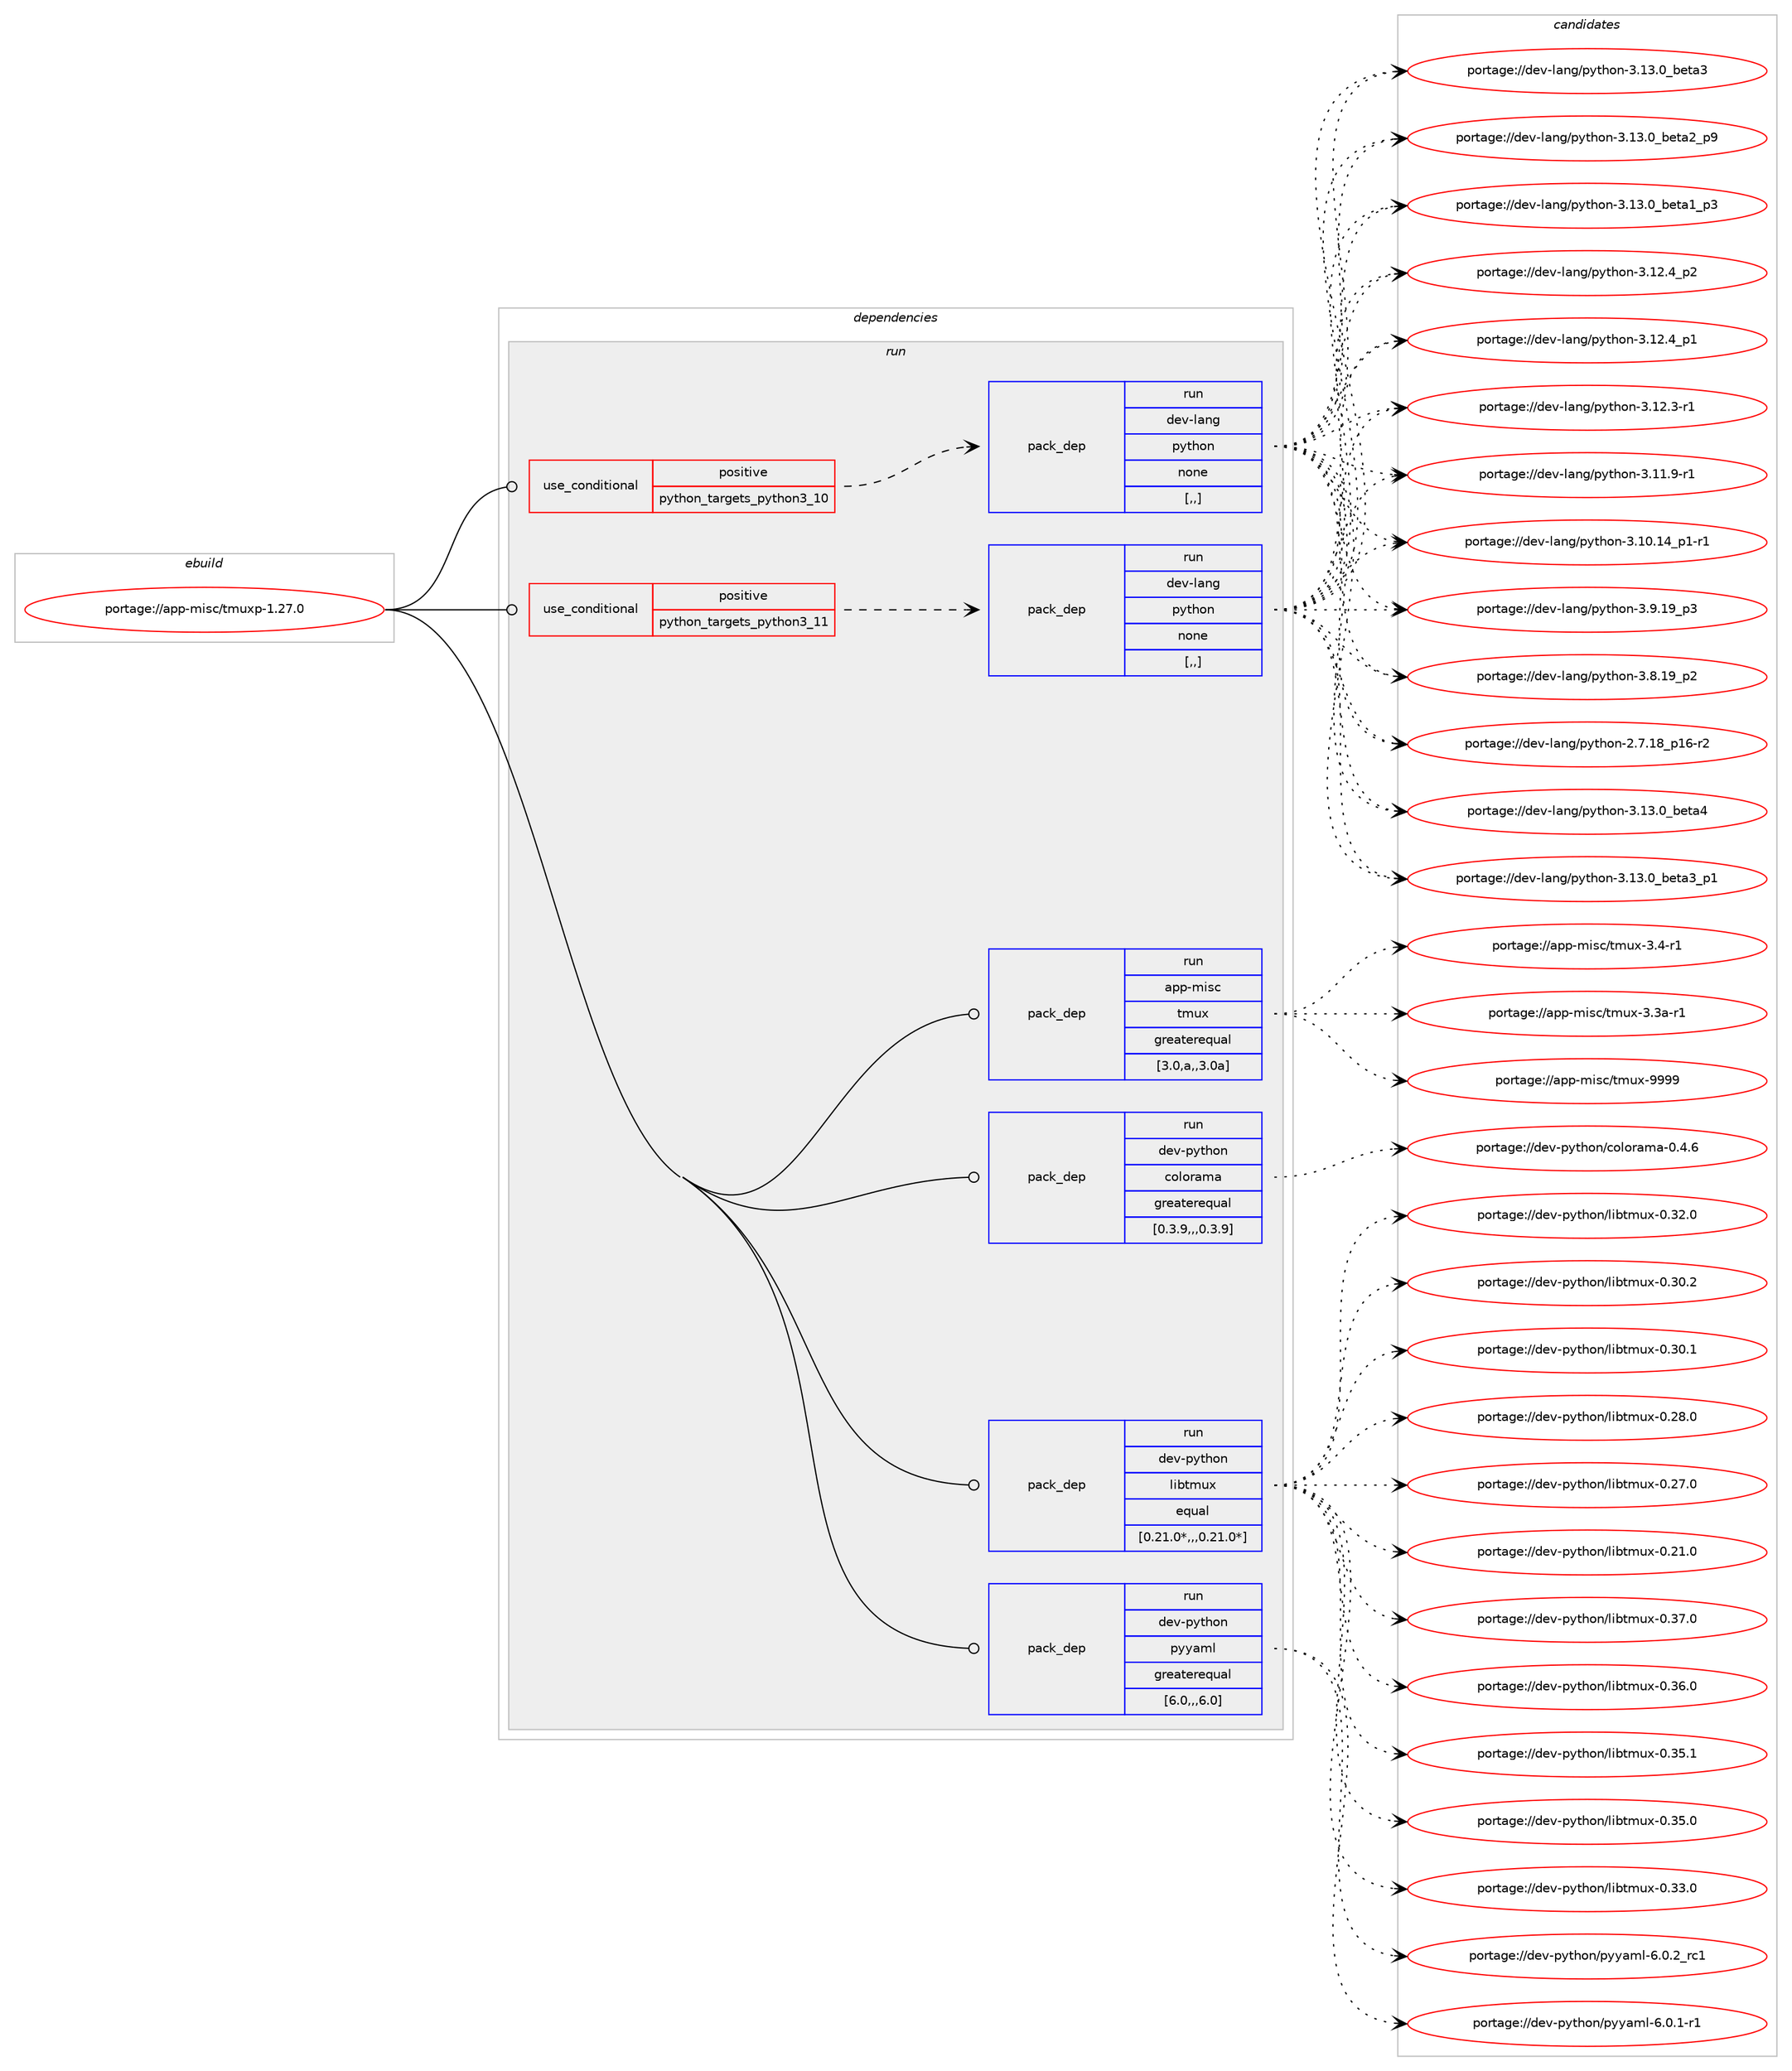 digraph prolog {

# *************
# Graph options
# *************

newrank=true;
concentrate=true;
compound=true;
graph [rankdir=LR,fontname=Helvetica,fontsize=10,ranksep=1.5];#, ranksep=2.5, nodesep=0.2];
edge  [arrowhead=vee];
node  [fontname=Helvetica,fontsize=10];

# **********
# The ebuild
# **********

subgraph cluster_leftcol {
color=gray;
label=<<i>ebuild</i>>;
id [label="portage://app-misc/tmuxp-1.27.0", color=red, width=4, href="../app-misc/tmuxp-1.27.0.svg"];
}

# ****************
# The dependencies
# ****************

subgraph cluster_midcol {
color=gray;
label=<<i>dependencies</i>>;
subgraph cluster_compile {
fillcolor="#eeeeee";
style=filled;
label=<<i>compile</i>>;
}
subgraph cluster_compileandrun {
fillcolor="#eeeeee";
style=filled;
label=<<i>compile and run</i>>;
}
subgraph cluster_run {
fillcolor="#eeeeee";
style=filled;
label=<<i>run</i>>;
subgraph cond12793 {
dependency44393 [label=<<TABLE BORDER="0" CELLBORDER="1" CELLSPACING="0" CELLPADDING="4"><TR><TD ROWSPAN="3" CELLPADDING="10">use_conditional</TD></TR><TR><TD>positive</TD></TR><TR><TD>python_targets_python3_10</TD></TR></TABLE>>, shape=none, color=red];
subgraph pack31199 {
dependency44394 [label=<<TABLE BORDER="0" CELLBORDER="1" CELLSPACING="0" CELLPADDING="4" WIDTH="220"><TR><TD ROWSPAN="6" CELLPADDING="30">pack_dep</TD></TR><TR><TD WIDTH="110">run</TD></TR><TR><TD>dev-lang</TD></TR><TR><TD>python</TD></TR><TR><TD>none</TD></TR><TR><TD>[,,]</TD></TR></TABLE>>, shape=none, color=blue];
}
dependency44393:e -> dependency44394:w [weight=20,style="dashed",arrowhead="vee"];
}
id:e -> dependency44393:w [weight=20,style="solid",arrowhead="odot"];
subgraph cond12794 {
dependency44395 [label=<<TABLE BORDER="0" CELLBORDER="1" CELLSPACING="0" CELLPADDING="4"><TR><TD ROWSPAN="3" CELLPADDING="10">use_conditional</TD></TR><TR><TD>positive</TD></TR><TR><TD>python_targets_python3_11</TD></TR></TABLE>>, shape=none, color=red];
subgraph pack31200 {
dependency44396 [label=<<TABLE BORDER="0" CELLBORDER="1" CELLSPACING="0" CELLPADDING="4" WIDTH="220"><TR><TD ROWSPAN="6" CELLPADDING="30">pack_dep</TD></TR><TR><TD WIDTH="110">run</TD></TR><TR><TD>dev-lang</TD></TR><TR><TD>python</TD></TR><TR><TD>none</TD></TR><TR><TD>[,,]</TD></TR></TABLE>>, shape=none, color=blue];
}
dependency44395:e -> dependency44396:w [weight=20,style="dashed",arrowhead="vee"];
}
id:e -> dependency44395:w [weight=20,style="solid",arrowhead="odot"];
subgraph pack31201 {
dependency44397 [label=<<TABLE BORDER="0" CELLBORDER="1" CELLSPACING="0" CELLPADDING="4" WIDTH="220"><TR><TD ROWSPAN="6" CELLPADDING="30">pack_dep</TD></TR><TR><TD WIDTH="110">run</TD></TR><TR><TD>app-misc</TD></TR><TR><TD>tmux</TD></TR><TR><TD>greaterequal</TD></TR><TR><TD>[3.0,a,,3.0a]</TD></TR></TABLE>>, shape=none, color=blue];
}
id:e -> dependency44397:w [weight=20,style="solid",arrowhead="odot"];
subgraph pack31202 {
dependency44398 [label=<<TABLE BORDER="0" CELLBORDER="1" CELLSPACING="0" CELLPADDING="4" WIDTH="220"><TR><TD ROWSPAN="6" CELLPADDING="30">pack_dep</TD></TR><TR><TD WIDTH="110">run</TD></TR><TR><TD>dev-python</TD></TR><TR><TD>colorama</TD></TR><TR><TD>greaterequal</TD></TR><TR><TD>[0.3.9,,,0.3.9]</TD></TR></TABLE>>, shape=none, color=blue];
}
id:e -> dependency44398:w [weight=20,style="solid",arrowhead="odot"];
subgraph pack31203 {
dependency44399 [label=<<TABLE BORDER="0" CELLBORDER="1" CELLSPACING="0" CELLPADDING="4" WIDTH="220"><TR><TD ROWSPAN="6" CELLPADDING="30">pack_dep</TD></TR><TR><TD WIDTH="110">run</TD></TR><TR><TD>dev-python</TD></TR><TR><TD>libtmux</TD></TR><TR><TD>equal</TD></TR><TR><TD>[0.21.0*,,,0.21.0*]</TD></TR></TABLE>>, shape=none, color=blue];
}
id:e -> dependency44399:w [weight=20,style="solid",arrowhead="odot"];
subgraph pack31204 {
dependency44400 [label=<<TABLE BORDER="0" CELLBORDER="1" CELLSPACING="0" CELLPADDING="4" WIDTH="220"><TR><TD ROWSPAN="6" CELLPADDING="30">pack_dep</TD></TR><TR><TD WIDTH="110">run</TD></TR><TR><TD>dev-python</TD></TR><TR><TD>pyyaml</TD></TR><TR><TD>greaterequal</TD></TR><TR><TD>[6.0,,,6.0]</TD></TR></TABLE>>, shape=none, color=blue];
}
id:e -> dependency44400:w [weight=20,style="solid",arrowhead="odot"];
}
}

# **************
# The candidates
# **************

subgraph cluster_choices {
rank=same;
color=gray;
label=<<i>candidates</i>>;

subgraph choice31199 {
color=black;
nodesep=1;
choice1001011184510897110103471121211161041111104551464951464895981011169752 [label="portage://dev-lang/python-3.13.0_beta4", color=red, width=4,href="../dev-lang/python-3.13.0_beta4.svg"];
choice10010111845108971101034711212111610411111045514649514648959810111697519511249 [label="portage://dev-lang/python-3.13.0_beta3_p1", color=red, width=4,href="../dev-lang/python-3.13.0_beta3_p1.svg"];
choice1001011184510897110103471121211161041111104551464951464895981011169751 [label="portage://dev-lang/python-3.13.0_beta3", color=red, width=4,href="../dev-lang/python-3.13.0_beta3.svg"];
choice10010111845108971101034711212111610411111045514649514648959810111697509511257 [label="portage://dev-lang/python-3.13.0_beta2_p9", color=red, width=4,href="../dev-lang/python-3.13.0_beta2_p9.svg"];
choice10010111845108971101034711212111610411111045514649514648959810111697499511251 [label="portage://dev-lang/python-3.13.0_beta1_p3", color=red, width=4,href="../dev-lang/python-3.13.0_beta1_p3.svg"];
choice100101118451089711010347112121116104111110455146495046529511250 [label="portage://dev-lang/python-3.12.4_p2", color=red, width=4,href="../dev-lang/python-3.12.4_p2.svg"];
choice100101118451089711010347112121116104111110455146495046529511249 [label="portage://dev-lang/python-3.12.4_p1", color=red, width=4,href="../dev-lang/python-3.12.4_p1.svg"];
choice100101118451089711010347112121116104111110455146495046514511449 [label="portage://dev-lang/python-3.12.3-r1", color=red, width=4,href="../dev-lang/python-3.12.3-r1.svg"];
choice100101118451089711010347112121116104111110455146494946574511449 [label="portage://dev-lang/python-3.11.9-r1", color=red, width=4,href="../dev-lang/python-3.11.9-r1.svg"];
choice100101118451089711010347112121116104111110455146494846495295112494511449 [label="portage://dev-lang/python-3.10.14_p1-r1", color=red, width=4,href="../dev-lang/python-3.10.14_p1-r1.svg"];
choice100101118451089711010347112121116104111110455146574649579511251 [label="portage://dev-lang/python-3.9.19_p3", color=red, width=4,href="../dev-lang/python-3.9.19_p3.svg"];
choice100101118451089711010347112121116104111110455146564649579511250 [label="portage://dev-lang/python-3.8.19_p2", color=red, width=4,href="../dev-lang/python-3.8.19_p2.svg"];
choice100101118451089711010347112121116104111110455046554649569511249544511450 [label="portage://dev-lang/python-2.7.18_p16-r2", color=red, width=4,href="../dev-lang/python-2.7.18_p16-r2.svg"];
dependency44394:e -> choice1001011184510897110103471121211161041111104551464951464895981011169752:w [style=dotted,weight="100"];
dependency44394:e -> choice10010111845108971101034711212111610411111045514649514648959810111697519511249:w [style=dotted,weight="100"];
dependency44394:e -> choice1001011184510897110103471121211161041111104551464951464895981011169751:w [style=dotted,weight="100"];
dependency44394:e -> choice10010111845108971101034711212111610411111045514649514648959810111697509511257:w [style=dotted,weight="100"];
dependency44394:e -> choice10010111845108971101034711212111610411111045514649514648959810111697499511251:w [style=dotted,weight="100"];
dependency44394:e -> choice100101118451089711010347112121116104111110455146495046529511250:w [style=dotted,weight="100"];
dependency44394:e -> choice100101118451089711010347112121116104111110455146495046529511249:w [style=dotted,weight="100"];
dependency44394:e -> choice100101118451089711010347112121116104111110455146495046514511449:w [style=dotted,weight="100"];
dependency44394:e -> choice100101118451089711010347112121116104111110455146494946574511449:w [style=dotted,weight="100"];
dependency44394:e -> choice100101118451089711010347112121116104111110455146494846495295112494511449:w [style=dotted,weight="100"];
dependency44394:e -> choice100101118451089711010347112121116104111110455146574649579511251:w [style=dotted,weight="100"];
dependency44394:e -> choice100101118451089711010347112121116104111110455146564649579511250:w [style=dotted,weight="100"];
dependency44394:e -> choice100101118451089711010347112121116104111110455046554649569511249544511450:w [style=dotted,weight="100"];
}
subgraph choice31200 {
color=black;
nodesep=1;
choice1001011184510897110103471121211161041111104551464951464895981011169752 [label="portage://dev-lang/python-3.13.0_beta4", color=red, width=4,href="../dev-lang/python-3.13.0_beta4.svg"];
choice10010111845108971101034711212111610411111045514649514648959810111697519511249 [label="portage://dev-lang/python-3.13.0_beta3_p1", color=red, width=4,href="../dev-lang/python-3.13.0_beta3_p1.svg"];
choice1001011184510897110103471121211161041111104551464951464895981011169751 [label="portage://dev-lang/python-3.13.0_beta3", color=red, width=4,href="../dev-lang/python-3.13.0_beta3.svg"];
choice10010111845108971101034711212111610411111045514649514648959810111697509511257 [label="portage://dev-lang/python-3.13.0_beta2_p9", color=red, width=4,href="../dev-lang/python-3.13.0_beta2_p9.svg"];
choice10010111845108971101034711212111610411111045514649514648959810111697499511251 [label="portage://dev-lang/python-3.13.0_beta1_p3", color=red, width=4,href="../dev-lang/python-3.13.0_beta1_p3.svg"];
choice100101118451089711010347112121116104111110455146495046529511250 [label="portage://dev-lang/python-3.12.4_p2", color=red, width=4,href="../dev-lang/python-3.12.4_p2.svg"];
choice100101118451089711010347112121116104111110455146495046529511249 [label="portage://dev-lang/python-3.12.4_p1", color=red, width=4,href="../dev-lang/python-3.12.4_p1.svg"];
choice100101118451089711010347112121116104111110455146495046514511449 [label="portage://dev-lang/python-3.12.3-r1", color=red, width=4,href="../dev-lang/python-3.12.3-r1.svg"];
choice100101118451089711010347112121116104111110455146494946574511449 [label="portage://dev-lang/python-3.11.9-r1", color=red, width=4,href="../dev-lang/python-3.11.9-r1.svg"];
choice100101118451089711010347112121116104111110455146494846495295112494511449 [label="portage://dev-lang/python-3.10.14_p1-r1", color=red, width=4,href="../dev-lang/python-3.10.14_p1-r1.svg"];
choice100101118451089711010347112121116104111110455146574649579511251 [label="portage://dev-lang/python-3.9.19_p3", color=red, width=4,href="../dev-lang/python-3.9.19_p3.svg"];
choice100101118451089711010347112121116104111110455146564649579511250 [label="portage://dev-lang/python-3.8.19_p2", color=red, width=4,href="../dev-lang/python-3.8.19_p2.svg"];
choice100101118451089711010347112121116104111110455046554649569511249544511450 [label="portage://dev-lang/python-2.7.18_p16-r2", color=red, width=4,href="../dev-lang/python-2.7.18_p16-r2.svg"];
dependency44396:e -> choice1001011184510897110103471121211161041111104551464951464895981011169752:w [style=dotted,weight="100"];
dependency44396:e -> choice10010111845108971101034711212111610411111045514649514648959810111697519511249:w [style=dotted,weight="100"];
dependency44396:e -> choice1001011184510897110103471121211161041111104551464951464895981011169751:w [style=dotted,weight="100"];
dependency44396:e -> choice10010111845108971101034711212111610411111045514649514648959810111697509511257:w [style=dotted,weight="100"];
dependency44396:e -> choice10010111845108971101034711212111610411111045514649514648959810111697499511251:w [style=dotted,weight="100"];
dependency44396:e -> choice100101118451089711010347112121116104111110455146495046529511250:w [style=dotted,weight="100"];
dependency44396:e -> choice100101118451089711010347112121116104111110455146495046529511249:w [style=dotted,weight="100"];
dependency44396:e -> choice100101118451089711010347112121116104111110455146495046514511449:w [style=dotted,weight="100"];
dependency44396:e -> choice100101118451089711010347112121116104111110455146494946574511449:w [style=dotted,weight="100"];
dependency44396:e -> choice100101118451089711010347112121116104111110455146494846495295112494511449:w [style=dotted,weight="100"];
dependency44396:e -> choice100101118451089711010347112121116104111110455146574649579511251:w [style=dotted,weight="100"];
dependency44396:e -> choice100101118451089711010347112121116104111110455146564649579511250:w [style=dotted,weight="100"];
dependency44396:e -> choice100101118451089711010347112121116104111110455046554649569511249544511450:w [style=dotted,weight="100"];
}
subgraph choice31201 {
color=black;
nodesep=1;
choice971121124510910511599471161091171204557575757 [label="portage://app-misc/tmux-9999", color=red, width=4,href="../app-misc/tmux-9999.svg"];
choice97112112451091051159947116109117120455146524511449 [label="portage://app-misc/tmux-3.4-r1", color=red, width=4,href="../app-misc/tmux-3.4-r1.svg"];
choice9711211245109105115994711610911712045514651974511449 [label="portage://app-misc/tmux-3.3a-r1", color=red, width=4,href="../app-misc/tmux-3.3a-r1.svg"];
dependency44397:e -> choice971121124510910511599471161091171204557575757:w [style=dotted,weight="100"];
dependency44397:e -> choice97112112451091051159947116109117120455146524511449:w [style=dotted,weight="100"];
dependency44397:e -> choice9711211245109105115994711610911712045514651974511449:w [style=dotted,weight="100"];
}
subgraph choice31202 {
color=black;
nodesep=1;
choice1001011184511212111610411111047991111081111149710997454846524654 [label="portage://dev-python/colorama-0.4.6", color=red, width=4,href="../dev-python/colorama-0.4.6.svg"];
dependency44398:e -> choice1001011184511212111610411111047991111081111149710997454846524654:w [style=dotted,weight="100"];
}
subgraph choice31203 {
color=black;
nodesep=1;
choice10010111845112121116104111110471081059811610911712045484651554648 [label="portage://dev-python/libtmux-0.37.0", color=red, width=4,href="../dev-python/libtmux-0.37.0.svg"];
choice10010111845112121116104111110471081059811610911712045484651544648 [label="portage://dev-python/libtmux-0.36.0", color=red, width=4,href="../dev-python/libtmux-0.36.0.svg"];
choice10010111845112121116104111110471081059811610911712045484651534649 [label="portage://dev-python/libtmux-0.35.1", color=red, width=4,href="../dev-python/libtmux-0.35.1.svg"];
choice10010111845112121116104111110471081059811610911712045484651534648 [label="portage://dev-python/libtmux-0.35.0", color=red, width=4,href="../dev-python/libtmux-0.35.0.svg"];
choice10010111845112121116104111110471081059811610911712045484651514648 [label="portage://dev-python/libtmux-0.33.0", color=red, width=4,href="../dev-python/libtmux-0.33.0.svg"];
choice10010111845112121116104111110471081059811610911712045484651504648 [label="portage://dev-python/libtmux-0.32.0", color=red, width=4,href="../dev-python/libtmux-0.32.0.svg"];
choice10010111845112121116104111110471081059811610911712045484651484650 [label="portage://dev-python/libtmux-0.30.2", color=red, width=4,href="../dev-python/libtmux-0.30.2.svg"];
choice10010111845112121116104111110471081059811610911712045484651484649 [label="portage://dev-python/libtmux-0.30.1", color=red, width=4,href="../dev-python/libtmux-0.30.1.svg"];
choice10010111845112121116104111110471081059811610911712045484650564648 [label="portage://dev-python/libtmux-0.28.0", color=red, width=4,href="../dev-python/libtmux-0.28.0.svg"];
choice10010111845112121116104111110471081059811610911712045484650554648 [label="portage://dev-python/libtmux-0.27.0", color=red, width=4,href="../dev-python/libtmux-0.27.0.svg"];
choice10010111845112121116104111110471081059811610911712045484650494648 [label="portage://dev-python/libtmux-0.21.0", color=red, width=4,href="../dev-python/libtmux-0.21.0.svg"];
dependency44399:e -> choice10010111845112121116104111110471081059811610911712045484651554648:w [style=dotted,weight="100"];
dependency44399:e -> choice10010111845112121116104111110471081059811610911712045484651544648:w [style=dotted,weight="100"];
dependency44399:e -> choice10010111845112121116104111110471081059811610911712045484651534649:w [style=dotted,weight="100"];
dependency44399:e -> choice10010111845112121116104111110471081059811610911712045484651534648:w [style=dotted,weight="100"];
dependency44399:e -> choice10010111845112121116104111110471081059811610911712045484651514648:w [style=dotted,weight="100"];
dependency44399:e -> choice10010111845112121116104111110471081059811610911712045484651504648:w [style=dotted,weight="100"];
dependency44399:e -> choice10010111845112121116104111110471081059811610911712045484651484650:w [style=dotted,weight="100"];
dependency44399:e -> choice10010111845112121116104111110471081059811610911712045484651484649:w [style=dotted,weight="100"];
dependency44399:e -> choice10010111845112121116104111110471081059811610911712045484650564648:w [style=dotted,weight="100"];
dependency44399:e -> choice10010111845112121116104111110471081059811610911712045484650554648:w [style=dotted,weight="100"];
dependency44399:e -> choice10010111845112121116104111110471081059811610911712045484650494648:w [style=dotted,weight="100"];
}
subgraph choice31204 {
color=black;
nodesep=1;
choice100101118451121211161041111104711212112197109108455446484650951149949 [label="portage://dev-python/pyyaml-6.0.2_rc1", color=red, width=4,href="../dev-python/pyyaml-6.0.2_rc1.svg"];
choice1001011184511212111610411111047112121121971091084554464846494511449 [label="portage://dev-python/pyyaml-6.0.1-r1", color=red, width=4,href="../dev-python/pyyaml-6.0.1-r1.svg"];
dependency44400:e -> choice100101118451121211161041111104711212112197109108455446484650951149949:w [style=dotted,weight="100"];
dependency44400:e -> choice1001011184511212111610411111047112121121971091084554464846494511449:w [style=dotted,weight="100"];
}
}

}
